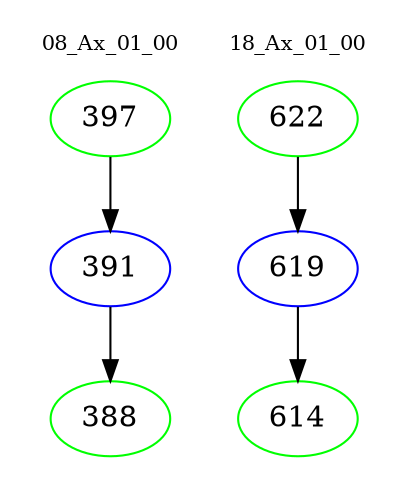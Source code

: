 digraph{
subgraph cluster_0 {
color = white
label = "08_Ax_01_00";
fontsize=10;
T0_397 [label="397", color="green"]
T0_397 -> T0_391 [color="black"]
T0_391 [label="391", color="blue"]
T0_391 -> T0_388 [color="black"]
T0_388 [label="388", color="green"]
}
subgraph cluster_1 {
color = white
label = "18_Ax_01_00";
fontsize=10;
T1_622 [label="622", color="green"]
T1_622 -> T1_619 [color="black"]
T1_619 [label="619", color="blue"]
T1_619 -> T1_614 [color="black"]
T1_614 [label="614", color="green"]
}
}
